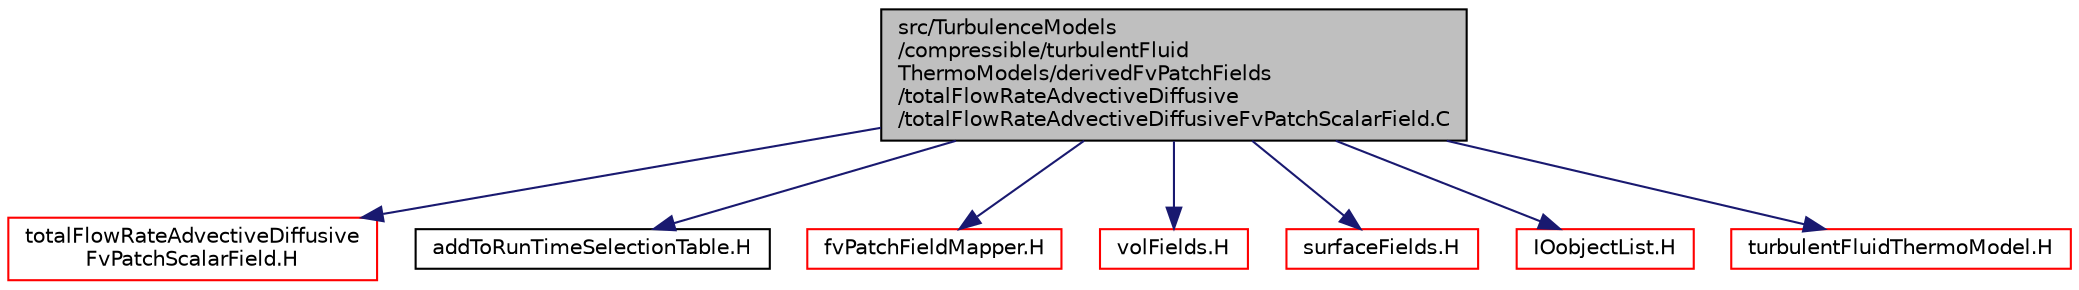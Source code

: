 digraph "src/TurbulenceModels/compressible/turbulentFluidThermoModels/derivedFvPatchFields/totalFlowRateAdvectiveDiffusive/totalFlowRateAdvectiveDiffusiveFvPatchScalarField.C"
{
  bgcolor="transparent";
  edge [fontname="Helvetica",fontsize="10",labelfontname="Helvetica",labelfontsize="10"];
  node [fontname="Helvetica",fontsize="10",shape=record];
  Node0 [label="src/TurbulenceModels\l/compressible/turbulentFluid\lThermoModels/derivedFvPatchFields\l/totalFlowRateAdvectiveDiffusive\l/totalFlowRateAdvectiveDiffusiveFvPatchScalarField.C",height=0.2,width=0.4,color="black", fillcolor="grey75", style="filled", fontcolor="black"];
  Node0 -> Node1 [color="midnightblue",fontsize="10",style="solid",fontname="Helvetica"];
  Node1 [label="totalFlowRateAdvectiveDiffusive\lFvPatchScalarField.H",height=0.2,width=0.4,color="red",URL="$a17618.html"];
  Node0 -> Node206 [color="midnightblue",fontsize="10",style="solid",fontname="Helvetica"];
  Node206 [label="addToRunTimeSelectionTable.H",height=0.2,width=0.4,color="black",URL="$a09989.html",tooltip="Macros for easy insertion into run-time selection tables. "];
  Node0 -> Node207 [color="midnightblue",fontsize="10",style="solid",fontname="Helvetica"];
  Node207 [label="fvPatchFieldMapper.H",height=0.2,width=0.4,color="red",URL="$a02630.html"];
  Node0 -> Node208 [color="midnightblue",fontsize="10",style="solid",fontname="Helvetica"];
  Node208 [label="volFields.H",height=0.2,width=0.4,color="red",URL="$a02912.html"];
  Node0 -> Node320 [color="midnightblue",fontsize="10",style="solid",fontname="Helvetica"];
  Node320 [label="surfaceFields.H",height=0.2,width=0.4,color="red",URL="$a02897.html",tooltip="Foam::surfaceFields. "];
  Node0 -> Node327 [color="midnightblue",fontsize="10",style="solid",fontname="Helvetica"];
  Node327 [label="IOobjectList.H",height=0.2,width=0.4,color="red",URL="$a09731.html"];
  Node0 -> Node329 [color="midnightblue",fontsize="10",style="solid",fontname="Helvetica"];
  Node329 [label="turbulentFluidThermoModel.H",height=0.2,width=0.4,color="red",URL="$a17672.html"];
}
